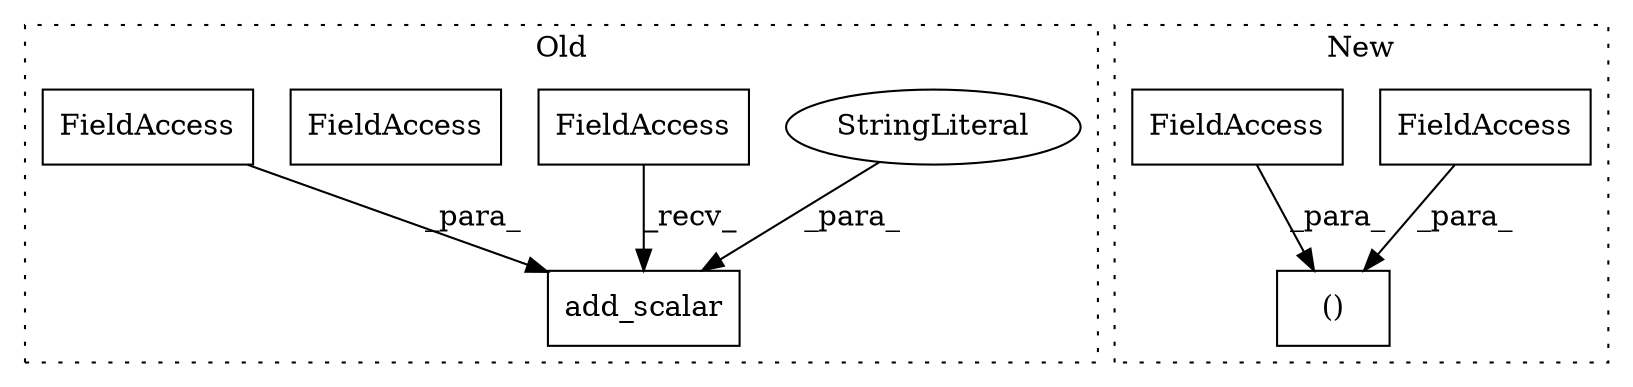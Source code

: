 digraph G {
subgraph cluster0 {
1 [label="add_scalar" a="32" s="1647,1686" l="11,1" shape="box"];
3 [label="StringLiteral" a="45" s="1658" l="10" shape="ellipse"];
5 [label="FieldAccess" a="22" s="1640" l="6" shape="box"];
7 [label="FieldAccess" a="22" s="1817" l="8" shape="box"];
8 [label="FieldAccess" a="22" s="1669" l="8" shape="box"];
label = "Old";
style="dotted";
}
subgraph cluster1 {
2 [label="()" a="106" s="1679" l="58" shape="box"];
4 [label="FieldAccess" a="22" s="1702" l="11" shape="box"];
6 [label="FieldAccess" a="22" s="1726" l="11" shape="box"];
label = "New";
style="dotted";
}
3 -> 1 [label="_para_"];
4 -> 2 [label="_para_"];
5 -> 1 [label="_recv_"];
6 -> 2 [label="_para_"];
8 -> 1 [label="_para_"];
}